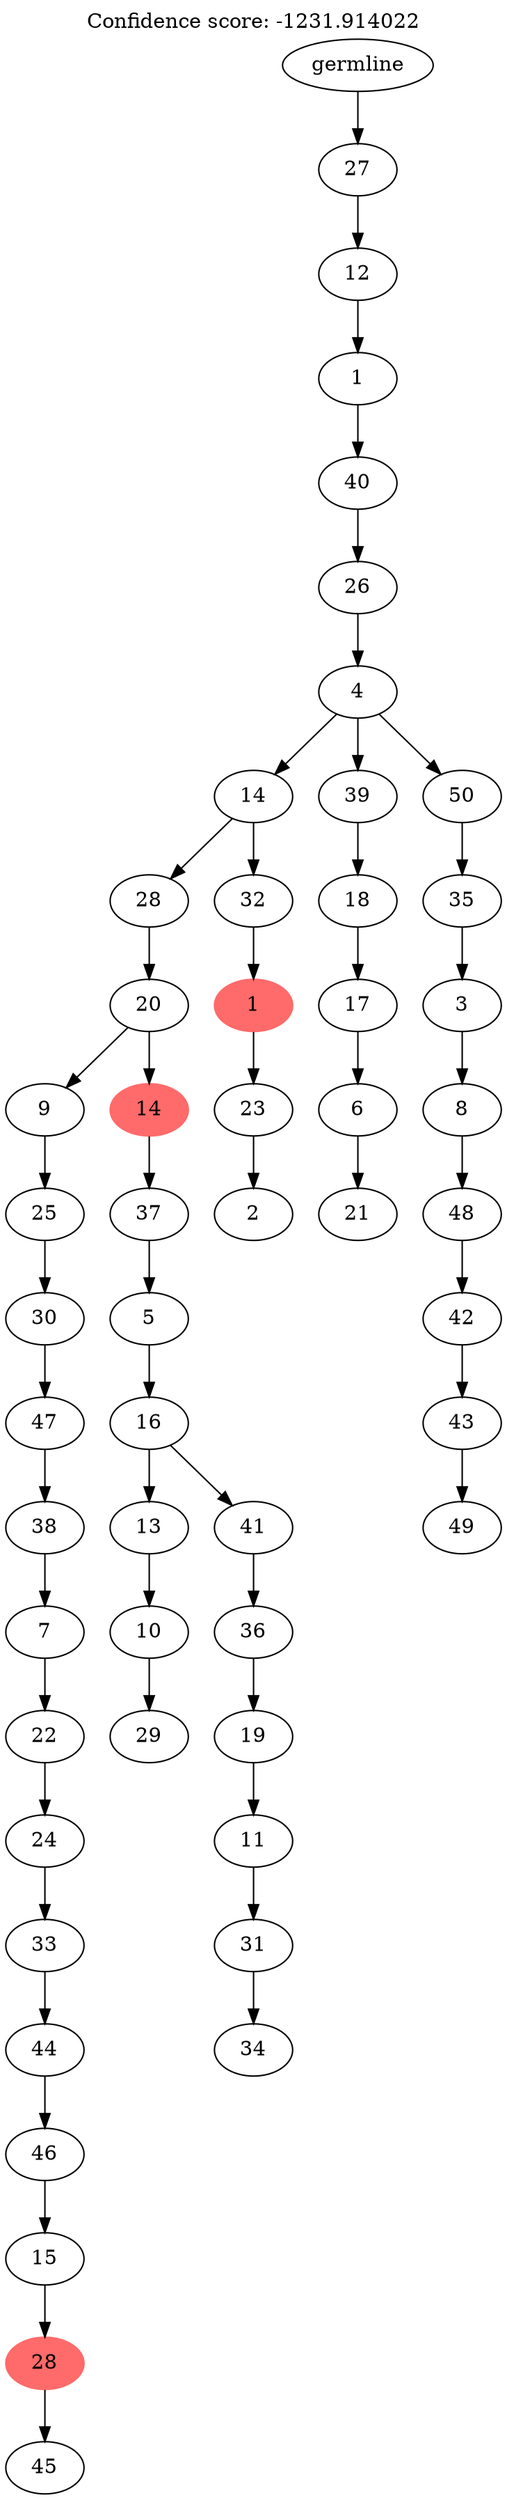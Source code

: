 digraph g {
	"52" -> "53";
	"53" [label="45"];
	"51" -> "52";
	"52" [color=indianred1, style=filled, label="28"];
	"50" -> "51";
	"51" [label="15"];
	"49" -> "50";
	"50" [label="46"];
	"48" -> "49";
	"49" [label="44"];
	"47" -> "48";
	"48" [label="33"];
	"46" -> "47";
	"47" [label="24"];
	"45" -> "46";
	"46" [label="22"];
	"44" -> "45";
	"45" [label="7"];
	"43" -> "44";
	"44" [label="38"];
	"42" -> "43";
	"43" [label="47"];
	"41" -> "42";
	"42" [label="30"];
	"40" -> "41";
	"41" [label="25"];
	"38" -> "39";
	"39" [label="29"];
	"37" -> "38";
	"38" [label="10"];
	"35" -> "36";
	"36" [label="34"];
	"34" -> "35";
	"35" [label="31"];
	"33" -> "34";
	"34" [label="11"];
	"32" -> "33";
	"33" [label="19"];
	"31" -> "32";
	"32" [label="36"];
	"30" -> "31";
	"31" [label="41"];
	"30" -> "37";
	"37" [label="13"];
	"29" -> "30";
	"30" [label="16"];
	"28" -> "29";
	"29" [label="5"];
	"27" -> "28";
	"28" [label="37"];
	"26" -> "27";
	"27" [color=indianred1, style=filled, label="14"];
	"26" -> "40";
	"40" [label="9"];
	"25" -> "26";
	"26" [label="20"];
	"23" -> "24";
	"24" [label="2"];
	"22" -> "23";
	"23" [label="23"];
	"21" -> "22";
	"22" [color=indianred1, style=filled, label="1"];
	"20" -> "21";
	"21" [label="32"];
	"20" -> "25";
	"25" [label="28"];
	"18" -> "19";
	"19" [label="21"];
	"17" -> "18";
	"18" [label="6"];
	"16" -> "17";
	"17" [label="17"];
	"15" -> "16";
	"16" [label="18"];
	"13" -> "14";
	"14" [label="49"];
	"12" -> "13";
	"13" [label="43"];
	"11" -> "12";
	"12" [label="42"];
	"10" -> "11";
	"11" [label="48"];
	"9" -> "10";
	"10" [label="8"];
	"8" -> "9";
	"9" [label="3"];
	"7" -> "8";
	"8" [label="35"];
	"6" -> "7";
	"7" [label="50"];
	"6" -> "15";
	"15" [label="39"];
	"6" -> "20";
	"20" [label="14"];
	"5" -> "6";
	"6" [label="4"];
	"4" -> "5";
	"5" [label="26"];
	"3" -> "4";
	"4" [label="40"];
	"2" -> "3";
	"3" [label="1"];
	"1" -> "2";
	"2" [label="12"];
	"0" -> "1";
	"1" [label="27"];
	"0" [label="germline"];
	labelloc="t";
	label="Confidence score: -1231.914022";
}
